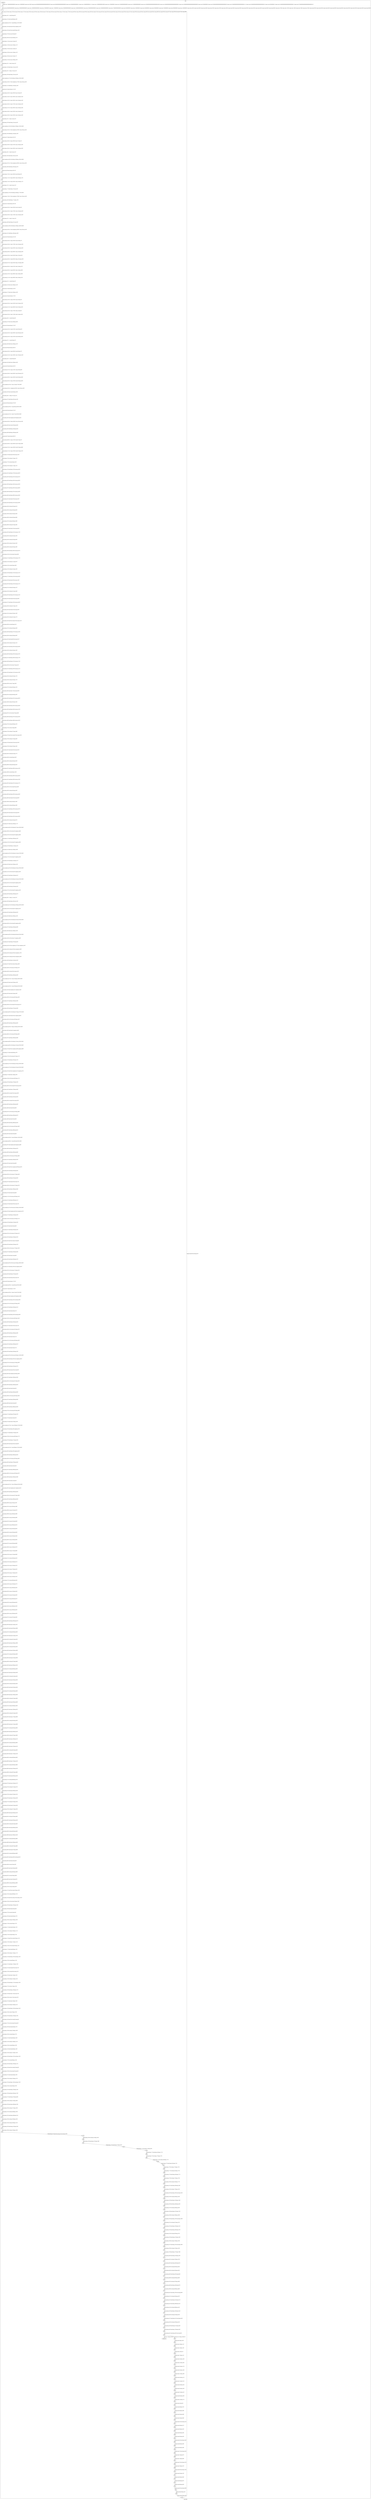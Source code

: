 digraph G {
label="Btor2XCFA";
subgraph cluster_0 {
label="main";
main_init[];
l1[];
l3[];
l4[];
l5[];
l6[];
l7[];
l8[];
l9[];
l10[];
l11[];
l12[];
l13[];
l14[];
l15[];
l16[];
l17[];
l18[];
l19[];
l20[];
l21[];
l22[];
l23[];
l24[];
l25[];
l26[];
l27[];
l28[];
l29[];
l30[];
l31[];
l32[];
l33[];
l34[];
l35[];
l36[];
l37[];
l38[];
l39[];
l40[];
l41[];
l42[];
l43[];
l44[];
l45[];
l46[];
l47[];
l48[];
l49[];
l50[];
l51[];
l52[];
l53[];
l54[];
l55[];
l56[];
l57[];
l58[];
l59[];
l60[];
l61[];
l62[];
l63[];
l64[];
l65[];
l66[];
l67[];
l68[];
l69[];
l70[];
l71[];
l72[];
l73[];
l74[];
l75[];
l76[];
l77[];
l78[];
l79[];
l80[];
l81[];
l82[];
l83[];
l84[];
l85[];
l86[];
l87[];
l88[];
l89[];
l90[];
l91[];
l92[];
l93[];
l94[];
l95[];
l96[];
l97[];
l98[];
l99[];
l100[];
l101[];
l102[];
l103[];
l104[];
l105[];
l106[];
l107[];
l108[];
l109[];
l110[];
l111[];
l112[];
l113[];
l114[];
l115[];
l116[];
l117[];
l118[];
l119[];
l120[];
l121[];
l122[];
l123[];
l124[];
l125[];
l126[];
l127[];
l128[];
l129[];
l130[];
l131[];
l132[];
l133[];
l134[];
l135[];
l136[];
l137[];
l138[];
l139[];
l140[];
l141[];
l142[];
l143[];
l144[];
l145[];
l146[];
l147[];
l148[];
l149[];
l150[];
l151[];
l152[];
l153[];
l154[];
l155[];
l156[];
l157[];
l158[];
l159[];
l160[];
l161[];
l162[];
l163[];
l164[];
l165[];
l166[];
l167[];
l168[];
l169[];
l170[];
l171[];
l172[];
l173[];
l174[];
l175[];
l176[];
l177[];
l178[];
l179[];
l180[];
l181[];
l182[];
l183[];
l184[];
l185[];
l186[];
l187[];
l188[];
l189[];
l190[];
l191[];
l192[];
l193[];
l194[];
l195[];
l196[];
l197[];
l198[];
l199[];
l200[];
l201[];
l202[];
l203[];
l204[];
l205[];
l206[];
l207[];
l208[];
l209[];
l210[];
l211[];
l212[];
l213[];
l214[];
l215[];
l216[];
l217[];
l218[];
l219[];
l220[];
l221[];
l222[];
l223[];
l224[];
l225[];
l226[];
l227[];
l228[];
l229[];
l230[];
l231[];
l232[];
l233[];
l234[];
l235[];
l236[];
l237[];
l238[];
l239[];
l240[];
l241[];
l242[];
l243[];
l244[];
l245[];
l246[];
l247[];
l248[];
l249[];
l250[];
l251[];
l252[];
l253[];
l254[];
l255[];
l256[];
l257[];
l258[];
l259[];
l260[];
l261[];
l262[];
l263[];
l264[];
l265[];
l266[];
l267[];
l268[];
l269[];
l270[];
l271[];
l272[];
l273[];
l274[];
l275[];
l276[];
l277[];
l278[];
l279[];
l280[];
l281[];
l282[];
l283[];
l284[];
l285[];
l286[];
l287[];
l288[];
l289[];
l290[];
l291[];
l292[];
l293[];
l294[];
l295[];
l296[];
l297[];
l298[];
l299[];
l300[];
l301[];
l302[];
l303[];
l304[];
l305[];
l306[];
l307[];
l308[];
l309[];
l310[];
l311[];
l312[];
l313[];
l314[];
l315[];
l316[];
l317[];
l318[];
l319[];
l320[];
l321[];
l322[];
l323[];
l324[];
l325[];
l326[];
l327[];
l328[];
l329[];
l330[];
l331[];
l332[];
l333[];
l334[];
l335[];
l336[];
l337[];
l338[];
l339[];
l340[];
l341[];
l342[];
l343[];
l344[];
l345[];
l346[];
l347[];
l348[];
l349[];
l350[];
l351[];
l352[];
l353[];
l354[];
l355[];
l356[];
l357[];
l358[];
l359[];
l360[];
l361[];
l362[];
l363[];
l364[];
l365[];
l366[];
l367[];
l368[];
l369[];
l370[];
l371[];
l372[];
l373[];
l374[];
l375[];
l376[];
l377[];
l378[];
l379[];
l380[];
l381[];
l382[];
l383[];
l384[];
l385[];
l386[];
l387[];
l388[];
l389[];
l390[];
l391[];
l392[];
l393[];
l394[];
l395[];
l396[];
l397[];
l398[];
l399[];
l400[];
l401[];
l402[];
l403[];
l404[];
l405[];
l406[];
l407[];
l408[];
l409[];
l410[];
l411[];
l412[];
l413[];
l414[];
l415[];
l416[];
l417[];
l418[];
l419[];
l420[];
l421[];
l422[];
l423[];
l424[];
l425[];
l426[];
l427[];
l428[];
l429[];
l430[];
l431[];
l432[];
l433[];
l434[];
l435[];
l436[];
l437[];
l438[];
l439[];
l440[];
l441[];
l442[];
l443[];
l444[];
l445[];
l446[];
l447[];
l448[];
l449[];
l450[];
l451[];
l452[];
l453[];
l454[];
l455[];
l456[];
l457[];
l458[];
l459[];
l460[];
l461[];
l462[];
l463[];
l464[];
l465[];
l466[];
l467[];
l468[];
l469[];
l470[];
l471[];
l472[];
l473[];
l474[];
l475[];
l476[];
l477[];
l478[];
l479[];
l480[];
l481[];
l482[];
l483[];
l484[];
l485[];
l486[];
l487[];
l488[];
l489[];
l490[];
l491[];
l492[];
l493[];
l494[];
l495[];
l496[];
l497[];
l498[];
l499[];
l500[];
l501[];
l502[];
l503[];
l504[];
l505[];
l506[];
l507[];
l508[];
l509[];
l510[];
l511[];
l512[];
l513[];
l514[];
l515[];
l516[];
l517[];
l518[];
l519[];
l520[];
l521[];
l522[];
l523[];
l524[];
l525[];
l526[];
l527[];
l528[];
l529[];
l530[];
l531[];
l532[];
l533[];
l534[];
l535[];
l536[];
l537[];
l538[];
l539[];
l540[];
l541[];
l542[];
l543[];
l544[];
l545[];
l546[];
l547[];
l548[];
l549[];
l550[];
l551[];
l552[];
l553[];
l554[];
l555[];
l556[];
l557[];
l558[];
l559[];
l560[];
l561[];
l562[];
l563[];
l564[];
l565[];
l566[];
l567[];
l568[];
l569[];
l570[];
l571[];
l572[];
l573[];
l574[];
l575[];
l576[];
l577[];
l578[];
l579[];
l580[];
l581[];
l582[];
l583[];
l584[];
l585[];
l586[];
l587[];
l588[];
l589[];
l590[];
l591[];
l592[];
l593[];
l594[];
l595[];
l596[];
l597[];
l598[];
l599[];
l600[];
l601[];
l602[];
l603[];
l604[];
l605[];
l606[];
l607[];
l608[];
l609[];
l610[];
l611[];
l612[];
l613[];
l614[];
l615[];
l616[];
l617[];
l618[];
l619[];
l620[];
l621[];
l622[];
l623[];
l624[];
l625[];
l626[];
l627[];
l628[];
l629[];
l630[];
l631[];
l632[];
l633[];
main_error[];
l634[];
l635[];
l636[];
l637[];
l638[];
l639[];
l640[];
l641[];
l642[];
l643[];
l644[];
l645[];
l646[];
l647[];
l648[];
l649[];
l650[];
l651[];
l652[];
l653[];
l654[];
l655[];
l656[];
l657[];
l658[];
l659[];
l660[];
l661[];
l662[];
l663[];
l664[];
l665[];
l666[];
l667[];
l668[];
l669[];
l670[];
l671[];
l672[];
l673[];
l674[];
l675[];
l676[];
l677[];
main_init -> l1 [label="[(assign const_7 #b0000000000000000),(assign const_14 #b00000000),(assign const_43 #b0),(assign const_98 #b00000000000000000000000000000100),(assign const_99 #b000000000000000000000000),(assign const_106 #b0000000000000011),(assign const_110 #b0000000000011111),(assign const_114 #b0000000000100000),(assign const_119 #b00000001),(assign const_124 #b0000000000000000),(assign const_131 #b0000000000000000),(assign const_133 #b00000000000000000000000000010000),(assign const_138 #b00000000000000000000000000000001),(assign const_139 #b00000000000000000000000000000000),(assign const_230 #b00000000),(assign const_255 #b00000000000000000000000000000010),(assign const_415 #b00000000000000000000000000011111),(assign const_423 #b00000000000000000000000000000101),(assign const_495 #b00000011),(assign const_514 #b00000000000000000000000000000011),(assign const_573 #b00000000000000000000000000000110)] "];
l3 -> l4 [label="[(havoc input_123),(havoc input_125),(havoc input_126),(havoc input_127),(havoc input_128),(havoc input_129),(havoc input_130),(havoc input_151),(havoc input_162),(havoc input_163),(havoc input_174),(havoc input_175),(havoc input_186),(havoc input_198),(havoc input_199),(havoc input_200),(havoc input_201),(havoc input_202),(havoc input_203),(havoc input_204),(havoc input_216),(havoc input_229),(havoc input_231),(havoc input_236),(havoc input_246),(havoc input_280),(havoc input_283),(havoc input_286),(havoc input_300),(havoc input_307),(havoc input_326),(havoc input_341),(havoc input_359)] "];
l4 -> l5 [label="[(assign binary_100 (++ const_99 state_33))] "];
l5 -> l6 [label="[(assign binary_101 (bvand const_98 binary_100))] "];
l6 -> l7 [label="[(assign comparison_102 (ite (= const_98 binary_101) #b1 #b0))] "];
l7 -> l8 [label="[(assign binary_103 (bvand state_46 (bvnot comparison_102)))] "];
l8 -> l9 [label="[(assign binary_104 (bvand (bvnot state_96) binary_103))] "];
l9 -> l10 [label="[(assign binary_107 (bvxor const_106 state_8))] "];
l10 -> l11 [label="[(assign binary_108 (bvxor const_106 binary_107))] "];
l11 -> l12 [label="[(assign binary_111 (bvxor const_110 state_10))] "];
l12 -> l13 [label="[(assign binary_112 (bvxor const_110 binary_111))] "];
l13 -> l14 [label="[(assign binary_115 (bvxor const_114 state_12))] "];
l14 -> l15 [label="[(assign binary_116 (bvxor const_114 binary_115))] "];
l15 -> l16 [label="[(assign binary_120 (bvxor const_119 state_17))] "];
l16 -> l17 [label="[(assign binary_121 (bvxor const_119 binary_120))] "];
l17 -> l18 [label="[(assign binary_132 (++ state_19 const_131))] "];
l18 -> l19 [label="[(assign binary_134 (bvashr binary_132 const_133))] "];
l19 -> l20 [label="[(assign binary_135 (++ binary_115 const_131))] "];
l20 -> l21 [label="[(assign binary_136 (bvashr binary_135 const_133))] "];
l21 -> l22 [label="[(assign comparison_137 (ite (bvule binary_136 binary_134) #b1 #b0))] "];
l22 -> l23 [label="[(assign ternary_140 (ite (= (bvnot comparison_137) #b1) const_138 const_139))] "];
l23 -> l24 [label="[(assign binary_141 (bvadd binary_134 ternary_140))] "];
l24 -> l25 [label="[(assign slice_142 (extract binary_141 0 16))] "];
l25 -> l26 [label="[(assign ternary_143 (ite (= input_130 #b1) slice_142 state_19))] "];
l26 -> l27 [label="[(assign ternary_144 (ite (= input_129 #b1) const_124 ternary_143))] "];
l27 -> l28 [label="[(assign ternary_145 (ite (= input_128 #b1) const_124 ternary_144))] "];
l28 -> l29 [label="[(assign ternary_146 (ite (= input_127 #b1) const_124 ternary_145))] "];
l29 -> l30 [label="[(assign ternary_147 (ite (= input_126 #b1) const_124 ternary_146))] "];
l30 -> l31 [label="[(assign ternary_148 (ite (= input_125 #b1) const_124 ternary_147))] "];
l31 -> l32 [label="[(assign ternary_149 (ite (= input_123 #b1) const_124 ternary_148))] "];
l32 -> l33 [label="[(assign binary_152 (++ state_21 const_131))] "];
l33 -> l34 [label="[(assign binary_153 (bvashr binary_152 const_133))] "];
l34 -> l35 [label="[(assign comparison_154 (ite (bvule binary_136 binary_153) #b1 #b0))] "];
l35 -> l36 [label="[(assign ternary_155 (ite (= (bvnot comparison_154) #b1) const_138 const_139))] "];
l36 -> l37 [label="[(assign binary_156 (bvadd binary_153 ternary_155))] "];
l37 -> l38 [label="[(assign slice_157 (extract binary_156 0 16))] "];
l38 -> l39 [label="[(assign ternary_158 (ite (= input_130 #b1) slice_157 state_21))] "];
l39 -> l40 [label="[(assign ternary_159 (ite (= input_151 #b1) const_124 ternary_158))] "];
l40 -> l41 [label="[(assign ternary_160 (ite (= input_126 #b1) const_124 ternary_159))] "];
l41 -> l42 [label="[(assign binary_164 (++ state_23 const_131))] "];
l42 -> l43 [label="[(assign binary_165 (bvashr binary_164 const_133))] "];
l43 -> l44 [label="[(assign comparison_166 (ite (bvule binary_136 binary_165) #b1 #b0))] "];
l44 -> l45 [label="[(assign ternary_167 (ite (= (bvnot comparison_166) #b1) const_138 const_139))] "];
l45 -> l46 [label="[(assign binary_168 (bvadd binary_165 ternary_167))] "];
l46 -> l47 [label="[(assign slice_169 (extract binary_168 0 16))] "];
l47 -> l48 [label="[(assign ternary_170 (ite (= input_130 #b1) slice_169 state_23))] "];
l48 -> l49 [label="[(assign ternary_171 (ite (= input_163 #b1) const_124 ternary_170))] "];
l49 -> l50 [label="[(assign ternary_172 (ite (= input_162 #b1) const_124 ternary_171))] "];
l50 -> l51 [label="[(assign binary_176 (++ state_25 const_131))] "];
l51 -> l52 [label="[(assign binary_177 (bvashr binary_176 const_133))] "];
l52 -> l53 [label="[(assign comparison_178 (ite (bvule binary_136 binary_177) #b1 #b0))] "];
l53 -> l54 [label="[(assign ternary_179 (ite (= (bvnot comparison_178) #b1) const_138 const_139))] "];
l54 -> l55 [label="[(assign binary_180 (bvadd binary_177 ternary_179))] "];
l55 -> l56 [label="[(assign slice_181 (extract binary_180 0 16))] "];
l56 -> l57 [label="[(assign ternary_182 (ite (= input_130 #b1) slice_181 state_25))] "];
l57 -> l58 [label="[(assign ternary_183 (ite (= input_175 #b1) const_124 ternary_182))] "];
l58 -> l59 [label="[(assign ternary_184 (ite (= input_174 #b1) const_124 ternary_183))] "];
l59 -> l60 [label="[(assign binary_187 (++ state_27 const_131))] "];
l60 -> l61 [label="[(assign binary_188 (bvashr binary_187 const_133))] "];
l61 -> l62 [label="[(assign comparison_189 (ite (bvule binary_136 binary_188) #b1 #b0))] "];
l62 -> l63 [label="[(assign ternary_190 (ite (= (bvnot comparison_189) #b1) const_138 const_139))] "];
l63 -> l64 [label="[(assign binary_191 (bvadd binary_188 ternary_190))] "];
l64 -> l65 [label="[(assign slice_192 (extract binary_191 0 16))] "];
l65 -> l66 [label="[(assign ternary_193 (ite (= input_130 #b1) slice_192 state_27))] "];
l66 -> l67 [label="[(assign ternary_194 (ite (= input_175 #b1) const_124 ternary_193))] "];
l67 -> l68 [label="[(assign ternary_195 (ite (= input_162 #b1) const_124 ternary_194))] "];
l68 -> l69 [label="[(assign ternary_196 (ite (= input_186 #b1) const_124 ternary_195))] "];
l69 -> l70 [label="[(assign ternary_205 (ite (= input_204 #b1) binary_120 state_29))] "];
l70 -> l71 [label="[(assign ternary_206 (ite (= input_203 #b1) binary_120 ternary_205))] "];
l71 -> l72 [label="[(assign ternary_207 (ite (= input_202 #b1) binary_120 ternary_206))] "];
l72 -> l73 [label="[(assign ternary_208 (ite (= input_201 #b1) state_15 ternary_207))] "];
l73 -> l74 [label="[(assign ternary_209 (ite (= input_200 #b1) state_15 ternary_208))] "];
l74 -> l75 [label="[(assign ternary_210 (ite (= input_199 #b1) state_15 ternary_209))] "];
l75 -> l76 [label="[(assign ternary_211 (ite (= input_198 #b1) state_15 ternary_210))] "];
l76 -> l77 [label="[(assign binary_213 (++ const_99 state_31))] "];
l77 -> l78 [label="[(assign binary_214 (bvsub const_138 binary_213))] "];
l78 -> l79 [label="[(assign slice_215 (extract binary_214 0 8))] "];
l79 -> l80 [label="[(assign binary_217 (bvand const_138 binary_100))] "];
l80 -> l81 [label="[(assign slice_218 (extract binary_217 0 8))] "];
l81 -> l82 [label="[(assign ternary_219 (ite (= input_216 #b1) slice_218 state_31))] "];
l82 -> l83 [label="[(assign ternary_220 (ite (= input_162 #b1) slice_215 ternary_219))] "];
l83 -> l84 [label="[(assign ternary_221 (ite (= input_186 #b1) slice_215 ternary_220))] "];
l84 -> l85 [label="[(assign ternary_223 (ite (= input_175 #b1) state_41 state_33))] "];
l85 -> l86 [label="[(assign ternary_224 (ite (= input_174 #b1) state_41 ternary_223))] "];
l86 -> l87 [label="[(assign binary_226 (++ const_99 state_35))] "];
l87 -> l88 [label="[(assign binary_227 (bvsub const_138 binary_226))] "];
l88 -> l89 [label="[(assign slice_228 (extract binary_227 0 8))] "];
l89 -> l90 [label="[(assign ternary_232 (ite (= input_231 #b1) const_230 state_35))] "];
l90 -> l91 [label="[(assign ternary_233 (ite (= input_229 #b1) const_230 ternary_232))] "];
l91 -> l92 [label="[(assign ternary_234 (ite (= input_123 #b1) slice_228 ternary_233))] "];
l92 -> l93 [label="[(assign binary_237 (++ const_99 state_37))] "];
l93 -> l94 [label="[(assign binary_238 (bvadd const_138 binary_237))] "];
l94 -> l95 [label="[(assign slice_239 (extract binary_238 0 8))] "];
l95 -> l96 [label="[(assign ternary_240 (ite (= input_236 #b1) slice_239 state_37))] "];
l96 -> l97 [label="[(assign ternary_241 (ite (= input_129 #b1) const_119 ternary_240))] "];
l97 -> l98 [label="[(assign binary_243 (++ const_99 state_39))] "];
l98 -> l99 [label="[(assign binary_244 (bvadd const_138 binary_243))] "];
l99 -> l100 [label="[(assign slice_245 (extract binary_244 0 8))] "];
l100 -> l101 [label="[(assign ternary_247 (ite (= input_151 #b1) const_230 state_39))] "];
l101 -> l102 [label="[(assign ternary_248 (ite (= input_246 #b1) const_230 ternary_247))] "];
l102 -> l103 [label="[(assign ternary_249 (ite (= input_126 #b1) slice_245 ternary_248))] "];
l103 -> l104 [label="[(assign ternary_250 (ite (= input_125 #b1) slice_245 ternary_249))] "];
l104 -> l105 [label="[(assign comparison_252 (ite (= const_119 state_37) #b1 #b0))] "];
l105 -> l106 [label="[(assign ternary_253 (ite (= comparison_252 #b1) const_138 const_139))] "];
l106 -> l107 [label="[(assign binary_254 (bvmul const_98 ternary_253))] "];
l107 -> l108 [label="[(assign binary_256 (++ binary_107 const_131))] "];
l108 -> l109 [label="[(assign binary_257 (bvashr binary_256 const_133))] "];
l109 -> l110 [label="[(assign slice_258 (extract binary_257 8 32))] "];
l110 -> l111 [label="[(assign comparison_259 (ite (= const_99 slice_258) #b1 #b0))] "];
l111 -> l112 [label="[(assign slice_260 (extract binary_257 0 8))] "];
l112 -> l113 [label="[(assign comparison_261 (ite (= state_37 slice_260) #b1 #b0))] "];
l113 -> l114 [label="[(assign binary_262 (bvand comparison_259 comparison_261))] "];
l114 -> l115 [label="[(assign ternary_263 (ite (= binary_262 #b1) const_138 const_139))] "];
l115 -> l116 [label="[(assign binary_264 (bvmul const_255 ternary_263))] "];
l116 -> l117 [label="[(assign binary_265 (bvadd binary_254 binary_264))] "];
l117 -> l118 [label="[(assign binary_266 (bvadd binary_265 binary_226))] "];
l118 -> l119 [label="[(assign slice_267 (extract binary_266 0 8))] "];
l119 -> l120 [label="[(assign ternary_268 (ite (= input_151 #b1) slice_267 state_41))] "];
l120 -> l121 [label="[(assign ternary_269 (ite (= input_246 #b1) slice_267 ternary_268))] "];
l121 -> l122 [label="[(assign ternary_270 (ite (= input_126 #b1) slice_267 ternary_269))] "];
l122 -> l123 [label="[(assign ternary_271 (ite (= input_125 #b1) slice_267 ternary_270))] "];
l123 -> l124 [label="[(assign binary_274 (bvand state_46 (bvnot input_216)))] "];
l124 -> l125 [label="[(assign binary_275 (bvor binary_274 input_175))] "];
l125 -> l126 [label="[(assign binary_277 (bvor state_48 input_216))] "];
l126 -> l127 [label="[(assign binary_278 (bvor binary_277 input_174))] "];
l127 -> l128 [label="[(assign binary_279 (bvand binary_278 (bvnot input_163)))] "];
l128 -> l129 [label="[(assign binary_281 (bvand binary_279 (bvnot input_280)))] "];
l129 -> l130 [label="[(assign binary_282 (bvand binary_281 (bvnot input_201)))] "];
l130 -> l131 [label="[(assign binary_284 (bvand binary_282 (bvnot input_283)))] "];
l131 -> l132 [label="[(assign binary_285 (bvand binary_284 (bvnot input_200)))] "];
l132 -> l133 [label="[(assign binary_287 (bvand binary_285 (bvnot input_286)))] "];
l133 -> l134 [label="[(assign binary_288 (bvand binary_287 (bvnot input_199)))] "];
l134 -> l135 [label="[(assign binary_289 (bvand binary_288 (bvnot input_198)))] "];
l135 -> l136 [label="[(assign binary_291 (bvand state_50 (bvnot input_162)))] "];
l136 -> l137 [label="[(assign binary_292 (bvand binary_291 (bvnot input_186)))] "];
l137 -> l138 [label="[(assign binary_293 (bvor binary_292 input_201))] "];
l138 -> l139 [label="[(assign binary_294 (bvor binary_293 input_283))] "];
l139 -> l140 [label="[(assign binary_295 (bvor binary_294 input_200))] "];
l140 -> l141 [label="[(assign binary_296 (bvor binary_295 input_286))] "];
l141 -> l142 [label="[(assign binary_297 (bvor binary_296 input_199))] "];
l142 -> l143 [label="[(assign binary_298 (bvor binary_297 input_198))] "];
l143 -> l144 [label="[(assign binary_301 (bvand state_52 (bvnot input_300)))] "];
l144 -> l145 [label="[(assign binary_302 (bvand binary_301 (bvnot input_174)))] "];
l145 -> l146 [label="[(assign binary_303 (bvor binary_302 input_163))] "];
l146 -> l147 [label="[(assign binary_304 (bvor binary_303 input_280))] "];
l147 -> l148 [label="[(assign binary_305 (bvor binary_304 input_162))] "];
l148 -> l149 [label="[(assign binary_306 (bvor binary_305 input_186))] "];
l149 -> l150 [label="[(assign binary_308 (bvand binary_306 (bvnot input_307)))] "];
l150 -> l151 [label="[(assign binary_310 (bvor (bvnot state_54) input_300))] "];
l151 -> l152 [label="[(assign binary_311 (bvand binary_310 (bvnot input_175)))] "];
l152 -> l153 [label="[(assign binary_312 (bvor binary_311 input_307))] "];
l153 -> l154 [label="[(assign binary_314 (bvor state_56 input_236))] "];
l154 -> l155 [label="[(assign binary_315 (bvor binary_314 input_129))] "];
l155 -> l156 [label="[(assign binary_316 (bvand binary_315 (bvnot input_151)))] "];
l156 -> l157 [label="[(assign binary_317 (bvand binary_316 (bvnot input_246)))] "];
l157 -> l158 [label="[(assign binary_319 (bvand state_58 (bvnot input_128)))] "];
l158 -> l159 [label="[(assign binary_320 (bvand binary_319 (bvnot input_127)))] "];
l159 -> l160 [label="[(assign binary_321 (bvor binary_320 input_151))] "];
l160 -> l161 [label="[(assign binary_322 (bvor binary_321 input_246))] "];
l161 -> l162 [label="[(assign binary_323 (bvand binary_322 (bvnot input_123)))] "];
l162 -> l163 [label="[(assign binary_325 (bvand state_60 (bvnot input_236)))] "];
l163 -> l164 [label="[(assign binary_327 (bvand binary_325 (bvnot input_326)))] "];
l164 -> l165 [label="[(assign binary_328 (bvor binary_327 input_123))] "];
l165 -> l166 [label="[(assign binary_330 (bvand state_62 (bvnot input_229)))] "];
l166 -> l167 [label="[(assign binary_331 (bvor binary_330 input_128))] "];
l167 -> l168 [label="[(assign binary_332 (bvor binary_331 input_127))] "];
l168 -> l169 [label="[(assign binary_334 (bvand (bvnot state_64) (bvnot input_231)))] "];
l169 -> l170 [label="[(assign binary_336 (bvor state_66 input_231))] "];
l170 -> l171 [label="[(assign binary_337 (bvor binary_336 input_229))] "];
l171 -> l172 [label="[(assign binary_338 (bvand binary_337 (bvnot input_129)))] "];
l172 -> l173 [label="[(assign binary_339 (bvor binary_338 input_326))] "];
l173 -> l174 [label="[(assign binary_342 (bvand state_68 (bvnot input_341)))] "];
l174 -> l175 [label="[(assign binary_343 (bvor binary_342 input_151))] "];
l175 -> l176 [label="[(assign binary_344 (bvand binary_343 (bvnot input_246)))] "];
l176 -> l177 [label="[(assign binary_345 (bvor binary_344 input_126))] "];
l177 -> l178 [label="[(assign binary_346 (bvand binary_345 (bvnot input_125)))] "];
l178 -> l179 [label="[(assign binary_347 (bvand binary_346 (bvnot input_175)))] "];
l179 -> l180 [label="[(assign binary_348 (bvand binary_347 (bvnot input_174)))] "];
l180 -> l181 [label="[(assign binary_350 (bvor (bvnot state_70) input_341))] "];
l181 -> l182 [label="[(assign binary_351 (bvand binary_350 (bvnot input_151)))] "];
l182 -> l183 [label="[(assign binary_352 (bvand binary_351 (bvnot input_126)))] "];
l183 -> l184 [label="[(assign binary_353 (bvor binary_352 input_175))] "];
l184 -> l185 [label="[(assign binary_354 (bvor binary_353 input_174))] "];
l185 -> l186 [label="[(assign binary_356 (bvor state_72 input_246))] "];
l186 -> l187 [label="[(assign binary_357 (bvor binary_356 input_125))] "];
l187 -> l188 [label="[(assign binary_360 (bvand state_74 (bvnot input_359)))] "];
l188 -> l189 [label="[(assign binary_361 (bvor binary_360 input_163))] "];
l189 -> l190 [label="[(assign binary_362 (bvand binary_361 (bvnot input_280)))] "];
l190 -> l191 [label="[(assign binary_363 (bvor binary_362 input_162))] "];
l191 -> l192 [label="[(assign binary_364 (bvand binary_363 (bvnot input_186)))] "];
l192 -> l193 [label="[(assign binary_365 (bvand binary_364 (bvnot input_123)))] "];
l193 -> l194 [label="[(assign binary_367 (bvor (bvnot state_76) input_359))] "];
l194 -> l195 [label="[(assign binary_368 (bvand binary_367 (bvnot input_163)))] "];
l195 -> l196 [label="[(assign binary_369 (bvand binary_368 (bvnot input_162)))] "];
l196 -> l197 [label="[(assign binary_370 (bvor binary_369 input_123))] "];
l197 -> l198 [label="[(assign binary_372 (bvor state_78 input_280))] "];
l198 -> l199 [label="[(assign binary_373 (bvor binary_372 input_186))] "];
l199 -> l200 [label="[(assign binary_375 (bvand (bvnot state_80) (bvnot input_204)))] "];
l200 -> l201 [label="[(assign binary_376 (bvor binary_375 input_326))] "];
l201 -> l202 [label="[(assign binary_378 (bvand state_82 (bvnot input_203)))] "];
l202 -> l203 [label="[(assign binary_379 (bvor binary_378 input_128))] "];
l203 -> l204 [label="[(assign binary_381 (bvand state_84 (bvnot input_202)))] "];
l204 -> l205 [label="[(assign binary_382 (bvor binary_381 input_127))] "];
l205 -> l206 [label="[(assign binary_384 (bvor state_86 input_204))] "];
l206 -> l207 [label="[(assign binary_385 (bvor binary_384 input_203))] "];
l207 -> l208 [label="[(assign binary_386 (bvor binary_385 input_202))] "];
l208 -> l209 [label="[(assign binary_387 (bvand binary_386 (bvnot input_129)))] "];
l209 -> l210 [label="[(assign binary_389 (bvor state_88 input_129))] "];
l210 -> l211 [label="[(assign binary_390 (bvand binary_389 (bvnot input_326)))] "];
l211 -> l212 [label="[(assign binary_391 (bvand binary_390 (bvnot input_128)))] "];
l212 -> l213 [label="[(assign binary_392 (bvand binary_391 (bvnot input_127)))] "];
l213 -> l214 [label="[(assign binary_394 (bvor (bvnot state_90) input_283))] "];
l214 -> l215 [label="[(assign binary_395 (bvor binary_394 input_200))] "];
l215 -> l216 [label="[(assign binary_396 (bvand binary_395 (bvnot input_199)))] "];
l216 -> l217 [label="[(assign binary_398 (bvand state_92 (bvnot input_283)))] "];
l217 -> l218 [label="[(assign binary_399 (bvor binary_398 input_199))] "];
l218 -> l219 [label="[(assign binary_400 (bvor binary_399 input_198))] "];
l219 -> l220 [label="[(assign binary_401 (bvand binary_400 (bvnot input_307)))] "];
l220 -> l221 [label="[(assign binary_403 (bvand state_94 (bvnot input_200)))] "];
l221 -> l222 [label="[(assign binary_404 (bvand binary_403 (bvnot input_198)))] "];
l222 -> l223 [label="[(assign binary_405 (bvor binary_404 input_307))] "];
l223 -> l224 [label="[(assign binary_407 (bvadd const_138 binary_177))] "];
l224 -> l225 [label="[(assign comparison_408 (ite (bvule binary_407 const_139) #b1 #b0))] "];
l225 -> l226 [label="[(assign binary_409 (bvor (bvnot state_46) comparison_408))] "];
l226 -> l227 [label="[(assign binary_410 (bvor (bvnot state_48) comparison_408))] "];
l227 -> l228 [label="[(assign binary_411 (bvand binary_409 binary_410))] "];
l228 -> l229 [label="[(assign binary_412 (bvor (bvnot state_50) comparison_408))] "];
l229 -> l230 [label="[(assign binary_413 (bvand binary_411 binary_412))] "];
l230 -> l231 [label="[(assign binary_414 (bvadd const_138 binary_188))] "];
l231 -> l232 [label="[(assign comparison_416 (ite (bvule binary_414 const_415) #b1 #b0))] "];
l232 -> l233 [label="[(assign binary_417 (bvor (bvnot state_52) comparison_416))] "];
l233 -> l234 [label="[(assign binary_418 (bvand binary_413 binary_417))] "];
l234 -> l235 [label="[(assign binary_419 (bvadd const_138 binary_134))] "];
l235 -> l236 [label="[(assign comparison_420 (ite (bvule binary_419 const_139) #b1 #b0))] "];
l236 -> l237 [label="[(assign binary_421 (bvor (bvnot state_56) comparison_420))] "];
l237 -> l238 [label="[(assign binary_422 (bvand binary_418 binary_421))] "];
l238 -> l239 [label="[(assign comparison_424 (ite (bvule binary_419 const_423) #b1 #b0))] "];
l239 -> l240 [label="[(assign binary_425 (bvor (bvnot state_58) comparison_424))] "];
l240 -> l241 [label="[(assign binary_426 (bvand binary_422 binary_425))] "];
l241 -> l242 [label="[(assign binary_427 (bvor (bvnot state_60) comparison_420))] "];
l242 -> l243 [label="[(assign binary_428 (bvand binary_426 binary_427))] "];
l243 -> l244 [label="[(assign binary_429 (++ binary_111 const_131))] "];
l244 -> l245 [label="[(assign binary_430 (bvashr binary_429 const_133))] "];
l245 -> l246 [label="[(assign comparison_431 (ite (bvule binary_419 binary_430) #b1 #b0))] "];
l246 -> l247 [label="[(assign binary_432 (bvor (bvnot state_62) comparison_431))] "];
l247 -> l248 [label="[(assign binary_433 (bvand binary_428 binary_432))] "];
l248 -> l249 [label="[(assign binary_434 (bvadd const_138 binary_153))] "];
l249 -> l250 [label="[(assign comparison_435 (ite (bvule binary_434 const_255) #b1 #b0))] "];
l250 -> l251 [label="[(assign binary_436 (bvor (bvnot state_68) comparison_435))] "];
l251 -> l252 [label="[(assign binary_437 (bvand binary_433 binary_436))] "];
l252 -> l253 [label="[(assign binary_438 (bvadd const_138 binary_165))] "];
l253 -> l254 [label="[(assign comparison_439 (ite (bvule binary_438 const_255) #b1 #b0))] "];
l254 -> l255 [label="[(assign binary_440 (bvor (bvnot state_74) comparison_439))] "];
l255 -> l256 [label="[(assign binary_441 (bvand binary_437 binary_440))] "];
l256 -> l257 [label="[(assign binary_442 (bvor (bvnot comparison_137) (bvnot comparison_154)))] "];
l257 -> l258 [label="[(assign binary_443 (bvor binary_442 (bvnot comparison_166)))] "];
l258 -> l259 [label="[(assign binary_444 (bvor binary_443 (bvnot comparison_178)))] "];
l259 -> l260 [label="[(assign binary_445 (bvor binary_444 (bvnot comparison_189)))] "];
l260 -> l261 [label="[(assign binary_446 (bvand binary_441 binary_445))] "];
l261 -> l262 [label="[(assign binary_447 (bvand (bvnot state_44) binary_446))] "];
l262 -> l263 [label="[(assign binary_448 (bvor (bvnot input_130) binary_447))] "];
l263 -> l264 [label="[(assign binary_449 (bvor state_46 (bvnot input_216)))] "];
l264 -> l265 [label="[(assign binary_450 (bvand binary_448 binary_449))] "];
l265 -> l266 [label="[(assign comparison_451 (ite (= const_415 binary_188) #b1 #b0))] "];
l266 -> l267 [label="[(assign binary_452 (bvand const_255 binary_100))] "];
l267 -> l268 [label="[(assign comparison_453 (ite (= const_255 binary_452) #b1 #b0))] "];
l268 -> l269 [label="[(assign binary_454 (bvand comparison_451 comparison_453))] "];
l269 -> l270 [label="[(assign binary_455 (bvand state_52 binary_454))] "];
l270 -> l271 [label="[(assign binary_456 (bvor (bvnot input_300) binary_455))] "];
l271 -> l272 [label="[(assign binary_457 (bvand binary_450 binary_456))] "];
l272 -> l273 [label="[(assign binary_458 (bvor (bvnot state_64) (bvnot input_231)))] "];
l273 -> l274 [label="[(assign binary_459 (bvand binary_457 binary_458))] "];
l274 -> l275 [label="[(assign comparison_460 (ite (bvule binary_257 binary_237) #b1 #b0))] "];
l275 -> l276 [label="[(assign binary_461 (bvand state_60 (bvnot comparison_460)))] "];
l276 -> l277 [label="[(assign binary_462 (bvor (bvnot input_236) binary_461))] "];
l277 -> l278 [label="[(assign binary_463 (bvand binary_459 binary_462))] "];
l278 -> l279 [label="[(assign comparison_464 (ite (= binary_134 binary_430) #b1 #b0))] "];
l279 -> l280 [label="[(assign binary_465 (bvand state_62 comparison_464))] "];
l280 -> l281 [label="[(assign binary_466 (bvor (bvnot input_229) binary_465))] "];
l281 -> l282 [label="[(assign binary_467 (bvand binary_463 binary_466))] "];
l282 -> l283 [label="[(assign comparison_468 (ite (bvule binary_153 const_139) #b1 #b0))] "];
l283 -> l284 [label="[(assign comparison_469 (ite (bvule binary_153 const_255) #b1 #b0))] "];
l284 -> l285 [label="[(assign binary_470 (bvand (bvnot comparison_468) comparison_469))] "];
l285 -> l286 [label="[(assign binary_471 (bvand state_68 binary_470))] "];
l286 -> l287 [label="[(assign binary_472 (bvor (bvnot input_341) binary_471))] "];
l287 -> l288 [label="[(assign binary_473 (bvand binary_467 binary_472))] "];
l288 -> l289 [label="[(assign comparison_474 (ite (bvule binary_165 const_139) #b1 #b0))] "];
l289 -> l290 [label="[(assign comparison_475 (ite (bvule binary_165 const_255) #b1 #b0))] "];
l290 -> l291 [label="[(assign binary_476 (bvand (bvnot comparison_474) comparison_475))] "];
l291 -> l292 [label="[(assign binary_477 (bvand state_74 binary_476))] "];
l292 -> l293 [label="[(assign binary_478 (bvor (bvnot input_359) binary_477))] "];
l293 -> l294 [label="[(assign binary_479 (bvand binary_473 binary_478))] "];
l294 -> l295 [label="[(assign binary_480 (bvor (bvnot state_80) (bvnot input_204)))] "];
l295 -> l296 [label="[(assign binary_481 (bvand binary_479 binary_480))] "];
l296 -> l297 [label="[(assign binary_482 (bvor state_82 (bvnot input_203)))] "];
l297 -> l298 [label="[(assign binary_483 (bvand binary_481 binary_482))] "];
l298 -> l299 [label="[(assign binary_484 (bvor state_84 (bvnot input_202)))] "];
l299 -> l300 [label="[(assign binary_485 (bvand binary_483 binary_484))] "];
l300 -> l301 [label="[(assign binary_486 (bvand state_66 state_86))] "];
l301 -> l302 [label="[(assign binary_487 (bvor (bvnot input_129) binary_486))] "];
l302 -> l303 [label="[(assign binary_488 (bvand binary_485 binary_487))] "];
l303 -> l304 [label="[(assign binary_489 (bvand state_60 state_88))] "];
l304 -> l305 [label="[(assign binary_490 (bvand binary_489 binary_262))] "];
l305 -> l306 [label="[(assign binary_491 (bvor (bvnot input_326) binary_490))] "];
l306 -> l307 [label="[(assign binary_492 (bvand binary_488 binary_491))] "];
l307 -> l308 [label="[(assign binary_493 (bvand state_58 state_88))] "];
l308 -> l309 [label="[(assign comparison_494 (ite (= const_423 binary_134) #b1 #b0))] "];
l309 -> l310 [label="[(assign comparison_496 (ite (= const_495 state_39) #b1 #b0))] "];
l310 -> l311 [label="[(assign binary_497 (bvand comparison_494 comparison_496))] "];
l311 -> l312 [label="[(assign binary_498 (bvand binary_262 binary_497))] "];
l312 -> l313 [label="[(assign binary_499 (bvand binary_493 binary_498))] "];
l313 -> l314 [label="[(assign binary_500 (bvor (bvnot input_128) binary_499))] "];
l314 -> l315 [label="[(assign binary_501 (bvand binary_492 binary_500))] "];
l315 -> l316 [label="[(assign binary_502 (bvand state_58 state_88))] "];
l316 -> l317 [label="[(assign binary_503 (bvand (bvnot comparison_460) binary_497))] "];
l317 -> l318 [label="[(assign binary_504 (bvand binary_502 binary_503))] "];
l318 -> l319 [label="[(assign binary_505 (bvor (bvnot input_127) binary_504))] "];
l319 -> l320 [label="[(assign binary_506 (bvand binary_501 binary_505))] "];
l320 -> l321 [label="[(assign binary_507 (bvand state_56 (bvnot state_70)))] "];
l321 -> l322 [label="[(assign binary_508 (bvor (bvnot input_151) binary_507))] "];
l322 -> l323 [label="[(assign binary_509 (bvand binary_506 binary_508))] "];
l323 -> l324 [label="[(assign binary_510 (bvand state_56 state_68))] "];
l324 -> l325 [label="[(assign binary_511 (bvor (bvnot input_246) binary_510))] "];
l325 -> l326 [label="[(assign binary_512 (bvand binary_509 binary_511))] "];
l326 -> l327 [label="[(assign binary_513 (bvand state_58 (bvnot state_70)))] "];
l327 -> l328 [label="[(assign comparison_515 (ite (bvule const_514 binary_243) #b1 #b0))] "];
l328 -> l329 [label="[(assign binary_516 (bvand comparison_494 (bvnot comparison_515)))] "];
l329 -> l330 [label="[(assign binary_517 (bvand binary_513 binary_516))] "];
l330 -> l331 [label="[(assign binary_518 (bvor (bvnot input_126) binary_517))] "];
l331 -> l332 [label="[(assign binary_519 (bvand binary_512 binary_518))] "];
l332 -> l333 [label="[(assign binary_520 (bvand state_58 state_68))] "];
l333 -> l334 [label="[(assign binary_521 (bvand binary_520 binary_516))] "];
l334 -> l335 [label="[(assign binary_522 (bvor (bvnot input_125) binary_521))] "];
l335 -> l336 [label="[(assign binary_523 (bvand binary_519 binary_522))] "];
l336 -> l337 [label="[(assign binary_524 (bvand (bvnot state_54) state_68))] "];
l337 -> l338 [label="[(assign binary_525 (bvand binary_524 binary_470))] "];
l338 -> l339 [label="[(assign binary_526 (bvor (bvnot input_175) binary_525))] "];
l339 -> l340 [label="[(assign binary_527 (bvand binary_523 binary_526))] "];
l340 -> l341 [label="[(assign binary_528 (bvand state_52 state_68))] "];
l341 -> l342 [label="[(assign binary_529 (bvand binary_528 binary_470))] "];
l342 -> l343 [label="[(assign comparison_530 (ite (bvule const_415 binary_188) #b1 #b0))] "];
l343 -> l344 [label="[(assign binary_531 (bvand binary_529 (bvnot comparison_530)))] "];
l344 -> l345 [label="[(assign binary_532 (bvor (bvnot input_174) binary_531))] "];
l345 -> l346 [label="[(assign binary_533 (bvand binary_527 binary_532))] "];
l346 -> l347 [label="[(assign binary_534 (bvand state_48 (bvnot state_76)))] "];
l347 -> l348 [label="[(assign slice_535 (extract binary_217 8 32))] "];
l348 -> l349 [label="[(assign comparison_536 (ite (= const_99 slice_535) #b1 #b0))] "];
l349 -> l350 [label="[(assign slice_537 (extract binary_217 0 8))] "];
l350 -> l351 [label="[(assign comparison_538 (ite (= state_31 slice_537) #b1 #b0))] "];
l351 -> l352 [label="[(assign binary_539 (bvand comparison_536 comparison_538))] "];
l352 -> l353 [label="[(assign binary_540 (bvand binary_534 (bvnot binary_539)))] "];
l353 -> l354 [label="[(assign binary_541 (bvor (bvnot input_163) binary_540))] "];
l354 -> l355 [label="[(assign binary_542 (bvand binary_533 binary_541))] "];
l355 -> l356 [label="[(assign binary_543 (bvand state_48 state_74))] "];
l356 -> l357 [label="[(assign binary_544 (bvand binary_543 (bvnot binary_539)))] "];
l357 -> l358 [label="[(assign binary_545 (bvor (bvnot input_280) binary_544))] "];
l358 -> l359 [label="[(assign binary_546 (bvand binary_542 binary_545))] "];
l359 -> l360 [label="[(assign binary_547 (bvand state_50 (bvnot state_76)))] "];
l360 -> l361 [label="[(assign binary_548 (bvor (bvnot input_162) binary_547))] "];
l361 -> l362 [label="[(assign binary_549 (bvand binary_546 binary_548))] "];
l362 -> l363 [label="[(assign binary_550 (bvand state_50 state_74))] "];
l363 -> l364 [label="[(assign binary_551 (bvor (bvnot input_186) binary_550))] "];
l364 -> l365 [label="[(assign binary_552 (bvand binary_549 binary_551))] "];
l365 -> l366 [label="[(assign binary_553 (bvand state_58 state_74))] "];
l366 -> l367 [label="[(assign binary_554 (bvand binary_553 binary_476))] "];
l367 -> l368 [label="[(assign comparison_555 (ite (bvule const_423 binary_134) #b1 #b0))] "];
l368 -> l369 [label="[(assign binary_556 (bvand binary_554 (bvnot comparison_555)))] "];
l369 -> l370 [label="[(assign binary_557 (bvor (bvnot input_123) binary_556))] "];
l370 -> l371 [label="[(assign binary_558 (bvand binary_552 binary_557))] "];
l371 -> l372 [label="[(assign binary_559 (bvand state_48 (bvnot state_90)))] "];
l372 -> l373 [label="[(assign binary_560 (bvand comparison_453 binary_539))] "];
l373 -> l374 [label="[(assign binary_561 (bvand binary_559 binary_560))] "];
l374 -> l375 [label="[(assign binary_562 (bvor (bvnot input_201) binary_561))] "];
l375 -> l376 [label="[(assign binary_563 (bvand binary_558 binary_562))] "];
l376 -> l377 [label="[(assign binary_564 (bvand state_48 state_92))] "];
l377 -> l378 [label="[(assign binary_565 (bvand binary_564 binary_560))] "];
l378 -> l379 [label="[(assign binary_566 (bvor (bvnot input_283) binary_565))] "];
l379 -> l380 [label="[(assign binary_567 (bvand binary_563 binary_566))] "];
l380 -> l381 [label="[(assign binary_568 (bvand state_48 state_94))] "];
l381 -> l382 [label="[(assign binary_569 (bvand binary_568 binary_560))] "];
l382 -> l383 [label="[(assign binary_570 (bvor (bvnot input_200) binary_569))] "];
l383 -> l384 [label="[(assign binary_571 (bvand binary_567 binary_570))] "];
l384 -> l385 [label="[(assign binary_572 (bvand state_48 state_92))] "];
l385 -> l386 [label="[(assign binary_574 (bvand const_573 binary_100))] "];
l386 -> l387 [label="[(assign comparison_575 (ite (= const_139 binary_574) #b1 #b0))] "];
l387 -> l388 [label="[(assign binary_576 (bvand binary_539 comparison_575))] "];
l388 -> l389 [label="[(assign binary_577 (bvand binary_572 binary_576))] "];
l389 -> l390 [label="[(assign binary_578 (bvor (bvnot input_286) binary_577))] "];
l390 -> l391 [label="[(assign binary_579 (bvand binary_571 binary_578))] "];
l391 -> l392 [label="[(assign binary_580 (bvand state_48 (bvnot state_90)))] "];
l392 -> l393 [label="[(assign comparison_581 (ite (= const_98 binary_574) #b1 #b0))] "];
l393 -> l394 [label="[(assign binary_582 (bvand binary_539 comparison_581))] "];
l394 -> l395 [label="[(assign binary_583 (bvand binary_580 binary_582))] "];
l395 -> l396 [label="[(assign binary_584 (bvor (bvnot input_199) binary_583))] "];
l396 -> l397 [label="[(assign binary_585 (bvand binary_579 binary_584))] "];
l397 -> l398 [label="[(assign binary_586 (bvand state_48 state_94))] "];
l398 -> l399 [label="[(assign binary_587 (bvand binary_586 binary_582))] "];
l399 -> l400 [label="[(assign binary_588 (bvor (bvnot input_198) binary_587))] "];
l400 -> l401 [label="[(assign binary_589 (bvand binary_585 binary_588))] "];
l401 -> l402 [label="[(assign binary_590 (bvand state_52 state_92))] "];
l402 -> l403 [label="[(assign comparison_591 (ite (= const_139 binary_452) #b1 #b0))] "];
l403 -> l404 [label="[(assign binary_592 (bvand comparison_451 comparison_591))] "];
l404 -> l405 [label="[(assign binary_593 (bvand binary_590 binary_592))] "];
l405 -> l406 [label="[(assign binary_594 (bvor (bvnot input_307) binary_593))] "];
l406 -> l407 [label="[(assign binary_595 (bvand binary_589 binary_594))] "];
l407 -> l408 [label="[(assign binary_596 (bvor input_130 input_216))] "];
l408 -> l409 [label="[(assign binary_597 (bvor input_300 binary_596))] "];
l409 -> l410 [label="[(assign binary_598 (bvor input_231 binary_597))] "];
l410 -> l411 [label="[(assign binary_599 (bvor input_236 binary_598))] "];
l411 -> l412 [label="[(assign binary_600 (bvor input_229 binary_599))] "];
l412 -> l413 [label="[(assign binary_601 (bvor input_341 binary_600))] "];
l413 -> l414 [label="[(assign binary_602 (bvor input_359 binary_601))] "];
l414 -> l415 [label="[(assign binary_603 (bvor input_204 binary_602))] "];
l415 -> l416 [label="[(assign binary_604 (bvor input_203 binary_603))] "];
l416 -> l417 [label="[(assign binary_605 (bvor input_202 binary_604))] "];
l417 -> l418 [label="[(assign binary_606 (bvor input_129 binary_605))] "];
l418 -> l419 [label="[(assign binary_607 (bvor input_326 binary_606))] "];
l419 -> l420 [label="[(assign binary_608 (bvor input_128 binary_607))] "];
l420 -> l421 [label="[(assign binary_609 (bvor input_127 binary_608))] "];
l421 -> l422 [label="[(assign binary_610 (bvor input_151 binary_609))] "];
l422 -> l423 [label="[(assign binary_611 (bvor input_246 binary_610))] "];
l423 -> l424 [label="[(assign binary_612 (bvor input_126 binary_611))] "];
l424 -> l425 [label="[(assign binary_613 (bvor input_125 binary_612))] "];
l425 -> l426 [label="[(assign binary_614 (bvor input_175 binary_613))] "];
l426 -> l427 [label="[(assign binary_615 (bvor input_174 binary_614))] "];
l427 -> l428 [label="[(assign binary_616 (bvor input_163 binary_615))] "];
l428 -> l429 [label="[(assign binary_617 (bvor input_280 binary_616))] "];
l429 -> l430 [label="[(assign binary_618 (bvor input_162 binary_617))] "];
l430 -> l431 [label="[(assign binary_619 (bvor input_186 binary_618))] "];
l431 -> l432 [label="[(assign binary_620 (bvor input_123 binary_619))] "];
l432 -> l433 [label="[(assign binary_621 (bvor input_201 binary_620))] "];
l433 -> l434 [label="[(assign binary_622 (bvor input_283 binary_621))] "];
l434 -> l435 [label="[(assign binary_623 (bvor input_200 binary_622))] "];
l435 -> l436 [label="[(assign binary_624 (bvor input_286 binary_623))] "];
l436 -> l437 [label="[(assign binary_625 (bvor input_199 binary_624))] "];
l437 -> l438 [label="[(assign binary_626 (bvor input_198 binary_625))] "];
l438 -> l439 [label="[(assign binary_627 (bvor input_307 binary_626))] "];
l439 -> l440 [label="[(assign binary_628 (bvand binary_595 binary_627))] "];
l440 -> l441 [label="[(assign binary_629 (bvand input_130 input_216))] "];
l441 -> l442 [label="[(assign binary_630 (bvand input_300 binary_596))] "];
l442 -> l443 [label="[(assign binary_631 (bvor binary_629 binary_630))] "];
l443 -> l444 [label="[(assign binary_632 (bvand input_231 binary_597))] "];
l444 -> l445 [label="[(assign binary_633 (bvor binary_631 binary_632))] "];
l445 -> l446 [label="[(assign binary_634 (bvand input_236 binary_598))] "];
l446 -> l447 [label="[(assign binary_635 (bvor binary_633 binary_634))] "];
l447 -> l448 [label="[(assign binary_636 (bvand input_229 binary_599))] "];
l448 -> l449 [label="[(assign binary_637 (bvor binary_635 binary_636))] "];
l449 -> l450 [label="[(assign binary_638 (bvand input_341 binary_600))] "];
l450 -> l451 [label="[(assign binary_639 (bvor binary_637 binary_638))] "];
l451 -> l452 [label="[(assign binary_640 (bvand input_359 binary_601))] "];
l452 -> l453 [label="[(assign binary_641 (bvor binary_639 binary_640))] "];
l453 -> l454 [label="[(assign binary_642 (bvand input_204 binary_602))] "];
l454 -> l455 [label="[(assign binary_643 (bvor binary_641 binary_642))] "];
l455 -> l456 [label="[(assign binary_644 (bvand input_203 binary_603))] "];
l456 -> l457 [label="[(assign binary_645 (bvor binary_643 binary_644))] "];
l457 -> l458 [label="[(assign binary_646 (bvand input_202 binary_604))] "];
l458 -> l459 [label="[(assign binary_647 (bvor binary_645 binary_646))] "];
l459 -> l460 [label="[(assign binary_648 (bvand input_129 binary_605))] "];
l460 -> l461 [label="[(assign binary_649 (bvor binary_647 binary_648))] "];
l461 -> l462 [label="[(assign binary_650 (bvand input_326 binary_606))] "];
l462 -> l463 [label="[(assign binary_651 (bvor binary_649 binary_650))] "];
l463 -> l464 [label="[(assign binary_652 (bvand input_128 binary_607))] "];
l464 -> l465 [label="[(assign binary_653 (bvor binary_651 binary_652))] "];
l465 -> l466 [label="[(assign binary_654 (bvand input_127 binary_608))] "];
l466 -> l467 [label="[(assign binary_655 (bvor binary_653 binary_654))] "];
l467 -> l468 [label="[(assign binary_656 (bvand input_151 binary_609))] "];
l468 -> l469 [label="[(assign binary_657 (bvor binary_655 binary_656))] "];
l469 -> l470 [label="[(assign binary_658 (bvand input_246 binary_610))] "];
l470 -> l471 [label="[(assign binary_659 (bvor binary_657 binary_658))] "];
l471 -> l472 [label="[(assign binary_660 (bvand input_126 binary_611))] "];
l472 -> l473 [label="[(assign binary_661 (bvor binary_659 binary_660))] "];
l473 -> l474 [label="[(assign binary_662 (bvand input_125 binary_612))] "];
l474 -> l475 [label="[(assign binary_663 (bvor binary_661 binary_662))] "];
l475 -> l476 [label="[(assign binary_664 (bvand input_175 binary_613))] "];
l476 -> l477 [label="[(assign binary_665 (bvor binary_663 binary_664))] "];
l477 -> l478 [label="[(assign binary_666 (bvand input_174 binary_614))] "];
l478 -> l479 [label="[(assign binary_667 (bvor binary_665 binary_666))] "];
l479 -> l480 [label="[(assign binary_668 (bvand input_163 binary_615))] "];
l480 -> l481 [label="[(assign binary_669 (bvor binary_667 binary_668))] "];
l481 -> l482 [label="[(assign binary_670 (bvand input_280 binary_616))] "];
l482 -> l483 [label="[(assign binary_671 (bvor binary_669 binary_670))] "];
l483 -> l484 [label="[(assign binary_672 (bvand input_162 binary_617))] "];
l484 -> l485 [label="[(assign binary_673 (bvor binary_671 binary_672))] "];
l485 -> l486 [label="[(assign binary_674 (bvand input_186 binary_618))] "];
l486 -> l487 [label="[(assign binary_675 (bvor binary_673 binary_674))] "];
l487 -> l488 [label="[(assign binary_676 (bvand input_123 binary_619))] "];
l488 -> l489 [label="[(assign binary_677 (bvor binary_675 binary_676))] "];
l489 -> l490 [label="[(assign binary_678 (bvand input_201 binary_620))] "];
l490 -> l491 [label="[(assign binary_679 (bvor binary_677 binary_678))] "];
l491 -> l492 [label="[(assign binary_680 (bvand input_283 binary_621))] "];
l492 -> l493 [label="[(assign binary_681 (bvor binary_679 binary_680))] "];
l493 -> l494 [label="[(assign binary_682 (bvand input_200 binary_622))] "];
l494 -> l495 [label="[(assign binary_683 (bvor binary_681 binary_682))] "];
l495 -> l496 [label="[(assign binary_684 (bvand input_286 binary_623))] "];
l496 -> l497 [label="[(assign binary_685 (bvor binary_683 binary_684))] "];
l497 -> l498 [label="[(assign binary_686 (bvand input_199 binary_624))] "];
l498 -> l499 [label="[(assign binary_687 (bvor binary_685 binary_686))] "];
l499 -> l500 [label="[(assign binary_688 (bvand input_198 binary_625))] "];
l500 -> l501 [label="[(assign binary_689 (bvor binary_687 binary_688))] "];
l501 -> l502 [label="[(assign binary_690 (bvand input_307 binary_626))] "];
l502 -> l503 [label="[(assign binary_691 (bvor binary_689 binary_690))] "];
l503 -> l504 [label="[(assign binary_692 (bvand binary_628 (bvnot binary_691)))] "];
l504 -> l505 [label="[(assign binary_693 (bvand state_46 state_48))] "];
l505 -> l506 [label="[(assign binary_694 (bvor state_46 state_48))] "];
l506 -> l507 [label="[(assign binary_695 (bvand state_50 binary_694))] "];
l507 -> l508 [label="[(assign binary_696 (bvor binary_693 binary_695))] "];
l508 -> l509 [label="[(assign binary_697 (bvor state_50 binary_694))] "];
l509 -> l510 [label="[(assign binary_698 (bvand state_52 binary_697))] "];
l510 -> l511 [label="[(assign binary_699 (bvor binary_696 binary_698))] "];
l511 -> l512 [label="[(assign binary_700 (bvor state_52 binary_697))] "];
l512 -> l513 [label="[(assign binary_701 (bvand (bvnot state_54) binary_700))] "];
l513 -> l514 [label="[(assign binary_702 (bvor binary_699 binary_701))] "];
l514 -> l515 [label="[(assign binary_703 (bvand (bvnot state_44) (bvnot binary_702)))] "];
l515 -> l516 [label="[(assign binary_704 (bvor (bvnot state_54) binary_700))] "];
l516 -> l517 [label="[(assign binary_705 (bvand binary_703 binary_704))] "];
l517 -> l518 [label="[(assign binary_706 (bvand state_56 state_58))] "];
l518 -> l519 [label="[(assign binary_707 (bvor state_56 state_58))] "];
l519 -> l520 [label="[(assign binary_708 (bvand state_60 binary_707))] "];
l520 -> l521 [label="[(assign binary_709 (bvor binary_706 binary_708))] "];
l521 -> l522 [label="[(assign binary_710 (bvor state_60 binary_707))] "];
l522 -> l523 [label="[(assign binary_711 (bvand state_62 binary_710))] "];
l523 -> l524 [label="[(assign binary_712 (bvor binary_709 binary_711))] "];
l524 -> l525 [label="[(assign binary_713 (bvor state_62 binary_710))] "];
l525 -> l526 [label="[(assign binary_714 (bvand (bvnot state_64) binary_713))] "];
l526 -> l527 [label="[(assign binary_715 (bvor binary_712 binary_714))] "];
l527 -> l528 [label="[(assign binary_716 (bvor (bvnot state_64) binary_713))] "];
l528 -> l529 [label="[(assign binary_717 (bvand state_66 binary_716))] "];
l529 -> l530 [label="[(assign binary_718 (bvor binary_715 binary_717))] "];
l530 -> l531 [label="[(assign binary_719 (bvand binary_705 (bvnot binary_718)))] "];
l531 -> l532 [label="[(assign binary_720 (bvor state_66 binary_716))] "];
l532 -> l533 [label="[(assign binary_721 (bvand binary_719 binary_720))] "];
l533 -> l534 [label="[(assign binary_722 (bvand state_68 (bvnot state_70)))] "];
l534 -> l535 [label="[(assign binary_723 (bvor state_68 (bvnot state_70)))] "];
l535 -> l536 [label="[(assign binary_724 (bvand state_72 binary_723))] "];
l536 -> l537 [label="[(assign binary_725 (bvor binary_722 binary_724))] "];
l537 -> l538 [label="[(assign binary_726 (bvand binary_721 (bvnot binary_725)))] "];
l538 -> l539 [label="[(assign binary_727 (bvor state_72 binary_723))] "];
l539 -> l540 [label="[(assign binary_728 (bvand binary_726 binary_727))] "];
l540 -> l541 [label="[(assign binary_729 (bvand state_74 (bvnot state_76)))] "];
l541 -> l542 [label="[(assign binary_730 (bvor state_74 (bvnot state_76)))] "];
l542 -> l543 [label="[(assign binary_731 (bvand state_78 binary_730))] "];
l543 -> l544 [label="[(assign binary_732 (bvor binary_729 binary_731))] "];
l544 -> l545 [label="[(assign binary_733 (bvand binary_728 (bvnot binary_732)))] "];
l545 -> l546 [label="[(assign binary_734 (bvor state_78 binary_730))] "];
l546 -> l547 [label="[(assign binary_735 (bvand binary_733 binary_734))] "];
l547 -> l548 [label="[(assign binary_736 (bvand (bvnot state_80) state_82))] "];
l548 -> l549 [label="[(assign binary_737 (bvor (bvnot state_80) state_82))] "];
l549 -> l550 [label="[(assign binary_738 (bvand state_84 binary_737))] "];
l550 -> l551 [label="[(assign binary_739 (bvor binary_736 binary_738))] "];
l551 -> l552 [label="[(assign binary_740 (bvor state_84 binary_737))] "];
l552 -> l553 [label="[(assign binary_741 (bvand state_86 binary_740))] "];
l553 -> l554 [label="[(assign binary_742 (bvor binary_739 binary_741))] "];
l554 -> l555 [label="[(assign binary_743 (bvor state_86 binary_740))] "];
l555 -> l556 [label="[(assign binary_744 (bvand state_88 binary_743))] "];
l556 -> l557 [label="[(assign binary_745 (bvor binary_742 binary_744))] "];
l557 -> l558 [label="[(assign binary_746 (bvand binary_735 (bvnot binary_745)))] "];
l558 -> l559 [label="[(assign binary_747 (bvor state_88 binary_743))] "];
l559 -> l560 [label="[(assign binary_748 (bvand binary_746 binary_747))] "];
l560 -> l561 [label="[(assign binary_749 (bvand (bvnot state_90) state_92))] "];
l561 -> l562 [label="[(assign binary_750 (bvor (bvnot state_90) state_92))] "];
l562 -> l563 [label="[(assign binary_751 (bvand state_94 binary_750))] "];
l563 -> l564 [label="[(assign binary_752 (bvor binary_749 binary_751))] "];
l564 -> l565 [label="[(assign binary_753 (bvand binary_748 (bvnot binary_752)))] "];
l565 -> l566 [label="[(assign binary_754 (bvor state_94 binary_750))] "];
l566 -> l567 [label="[(assign binary_755 (bvand binary_753 binary_754))] "];
l567 -> l568 [label="[(assign binary_756 (bvand binary_692 binary_755))] "];
l568 -> l569 [label="[(assign binary_757 (bvand binary_275 binary_289))] "];
l569 -> l570 [label="[(assign binary_758 (bvor binary_275 binary_289))] "];
l570 -> l571 [label="[(assign binary_759 (bvand binary_298 binary_758))] "];
l571 -> l572 [label="[(assign binary_760 (bvor binary_757 binary_759))] "];
l572 -> l573 [label="[(assign binary_761 (bvor binary_298 binary_758))] "];
l573 -> l574 [label="[(assign binary_762 (bvand binary_308 binary_761))] "];
l574 -> l575 [label="[(assign binary_763 (bvor binary_760 binary_762))] "];
l575 -> l576 [label="[(assign binary_764 (bvor binary_308 binary_761))] "];
l576 -> l577 [label="[(assign binary_765 (bvand binary_312 binary_764))] "];
l577 -> l578 [label="[(assign binary_766 (bvor binary_763 binary_765))] "];
l578 -> l579 [label="[(assign binary_767 (bvand (bvnot state_44) (bvnot binary_766)))] "];
l579 -> l580 [label="[(assign binary_768 (bvor binary_312 binary_764))] "];
l580 -> l581 [label="[(assign binary_769 (bvand binary_767 binary_768))] "];
l581 -> l582 [label="[(assign binary_770 (bvand binary_317 binary_323))] "];
l582 -> l583 [label="[(assign binary_771 (bvor binary_317 binary_323))] "];
l583 -> l584 [label="[(assign binary_772 (bvand binary_328 binary_771))] "];
l584 -> l585 [label="[(assign binary_773 (bvor binary_770 binary_772))] "];
l585 -> l586 [label="[(assign binary_774 (bvor binary_328 binary_771))] "];
l586 -> l587 [label="[(assign binary_775 (bvand binary_332 binary_774))] "];
l587 -> l588 [label="[(assign binary_776 (bvor binary_773 binary_775))] "];
l588 -> l589 [label="[(assign binary_777 (bvor binary_332 binary_774))] "];
l589 -> l590 [label="[(assign binary_778 (bvand binary_334 binary_777))] "];
l590 -> l591 [label="[(assign binary_779 (bvor binary_776 binary_778))] "];
l591 -> l592 [label="[(assign binary_780 (bvor binary_334 binary_777))] "];
l592 -> l593 [label="[(assign binary_781 (bvand binary_339 binary_780))] "];
l593 -> l594 [label="[(assign binary_782 (bvor binary_779 binary_781))] "];
l594 -> l595 [label="[(assign binary_783 (bvand binary_769 (bvnot binary_782)))] "];
l595 -> l596 [label="[(assign binary_784 (bvor binary_339 binary_780))] "];
l596 -> l597 [label="[(assign binary_785 (bvand binary_783 binary_784))] "];
l597 -> l598 [label="[(assign binary_786 (bvand binary_348 binary_354))] "];
l598 -> l599 [label="[(assign binary_787 (bvor binary_348 binary_354))] "];
l599 -> l600 [label="[(assign binary_788 (bvand binary_357 binary_787))] "];
l600 -> l601 [label="[(assign binary_789 (bvor binary_786 binary_788))] "];
l601 -> l602 [label="[(assign binary_790 (bvand binary_785 (bvnot binary_789)))] "];
l602 -> l603 [label="[(assign binary_791 (bvor binary_357 binary_787))] "];
l603 -> l604 [label="[(assign binary_792 (bvand binary_790 binary_791))] "];
l604 -> l605 [label="[(assign binary_793 (bvand binary_365 binary_370))] "];
l605 -> l606 [label="[(assign binary_794 (bvor binary_365 binary_370))] "];
l606 -> l607 [label="[(assign binary_795 (bvand binary_373 binary_794))] "];
l607 -> l608 [label="[(assign binary_796 (bvor binary_793 binary_795))] "];
l608 -> l609 [label="[(assign binary_797 (bvand binary_792 (bvnot binary_796)))] "];
l609 -> l610 [label="[(assign binary_798 (bvor binary_373 binary_794))] "];
l610 -> l611 [label="[(assign binary_799 (bvand binary_797 binary_798))] "];
l611 -> l612 [label="[(assign binary_800 (bvand binary_376 binary_379))] "];
l612 -> l613 [label="[(assign binary_801 (bvor binary_376 binary_379))] "];
l613 -> l614 [label="[(assign binary_802 (bvand binary_382 binary_801))] "];
l614 -> l615 [label="[(assign binary_803 (bvor binary_800 binary_802))] "];
l615 -> l616 [label="[(assign binary_804 (bvor binary_382 binary_801))] "];
l616 -> l617 [label="[(assign binary_805 (bvand binary_387 binary_804))] "];
l617 -> l618 [label="[(assign binary_806 (bvor binary_803 binary_805))] "];
l618 -> l619 [label="[(assign binary_807 (bvor binary_387 binary_804))] "];
l619 -> l620 [label="[(assign binary_808 (bvand binary_392 binary_807))] "];
l620 -> l621 [label="[(assign binary_809 (bvor binary_806 binary_808))] "];
l621 -> l622 [label="[(assign binary_810 (bvand binary_799 (bvnot binary_809)))] "];
l622 -> l623 [label="[(assign binary_811 (bvor binary_392 binary_807))] "];
l623 -> l624 [label="[(assign binary_812 (bvand binary_810 binary_811))] "];
l624 -> l625 [label="[(assign binary_813 (bvand binary_396 binary_401))] "];
l625 -> l626 [label="[(assign binary_814 (bvor binary_396 binary_401))] "];
l626 -> l627 [label="[(assign binary_815 (bvand binary_405 binary_814))] "];
l627 -> l628 [label="[(assign binary_816 (bvor binary_813 binary_815))] "];
l628 -> l629 [label="[(assign binary_817 (bvand binary_812 (bvnot binary_816)))] "];
l629 -> l630 [label="[(assign binary_818 (bvor binary_405 binary_814))] "];
l630 -> l631 [label="[(assign binary_819 (bvand binary_817 binary_818))] "];
l631 -> l632 [label="[(assign binary_820 (bvand binary_756 binary_819))] "];
l632 -> l633 [label="[(assign binary_821 (bvand binary_820 (bvnot state_96)))] "];
l633 -> main_error [label="[(assume (= binary_104 #b1))] "];
l633 -> l634 [label="[(assume (not (= binary_104 #b1)))] "];
l634 -> l635 [label="[(assign state_8 binary_108)] "];
l635 -> l636 [label="[(assign state_10 binary_112)] "];
l636 -> l637 [label="[(assign state_12 binary_116)] "];
l637 -> l638 [label="[(assign state_15 state_15)] "];
l638 -> l639 [label="[(assign state_17 binary_121)] "];
l639 -> l640 [label="[(assign state_19 ternary_149)] "];
l640 -> l641 [label="[(assign state_21 ternary_160)] "];
l641 -> l642 [label="[(assign state_23 ternary_172)] "];
l642 -> l643 [label="[(assign state_25 ternary_184)] "];
l643 -> l644 [label="[(assign state_27 ternary_196)] "];
l644 -> l645 [label="[(assign state_29 ternary_211)] "];
l645 -> l646 [label="[(assign state_31 ternary_221)] "];
l646 -> l647 [label="[(assign state_33 ternary_224)] "];
l647 -> l648 [label="[(assign state_35 ternary_234)] "];
l648 -> l649 [label="[(assign state_37 ternary_241)] "];
l649 -> l650 [label="[(assign state_39 ternary_250)] "];
l650 -> l651 [label="[(assign state_41 ternary_271)] "];
l651 -> l652 [label="[(assign state_44 state_44)] "];
l652 -> l653 [label="[(assign state_46 binary_275)] "];
l653 -> l654 [label="[(assign state_48 binary_289)] "];
l654 -> l655 [label="[(assign state_50 binary_298)] "];
l655 -> l656 [label="[(assign state_52 binary_308)] "];
l656 -> l657 [label="[(assign state_54 (bvnot binary_312))] "];
l657 -> l658 [label="[(assign state_56 binary_317)] "];
l658 -> l659 [label="[(assign state_58 binary_323)] "];
l659 -> l660 [label="[(assign state_60 binary_328)] "];
l660 -> l661 [label="[(assign state_62 binary_332)] "];
l661 -> l662 [label="[(assign state_64 (bvnot binary_334))] "];
l662 -> l663 [label="[(assign state_66 binary_339)] "];
l663 -> l664 [label="[(assign state_68 binary_348)] "];
l664 -> l665 [label="[(assign state_70 (bvnot binary_354))] "];
l665 -> l666 [label="[(assign state_72 binary_357)] "];
l666 -> l667 [label="[(assign state_74 binary_365)] "];
l667 -> l668 [label="[(assign state_76 (bvnot binary_370))] "];
l668 -> l669 [label="[(assign state_78 binary_373)] "];
l669 -> l670 [label="[(assign state_80 (bvnot binary_376))] "];
l670 -> l671 [label="[(assign state_82 binary_379)] "];
l671 -> l672 [label="[(assign state_84 binary_382)] "];
l672 -> l673 [label="[(assign state_86 binary_387)] "];
l673 -> l674 [label="[(assign state_88 binary_392)] "];
l674 -> l675 [label="[(assign state_90 (bvnot binary_396))] "];
l675 -> l676 [label="[(assign state_92 binary_401)] "];
l676 -> l677 [label="[(assign state_94 binary_405)] "];
l677 -> l3 [label="[(assign state_96 (bvnot binary_821))] "];
l1 -> l3 [label="[(assign state_8 #b0000000000000000),(assign state_10 #b0000000000000000),(assign state_12 #b0000000000000000),(assign state_15 #b00000000),(assign state_17 #b00000000),(assign state_19 #b0000000000000000),(assign state_21 #b0000000000000000),(assign state_23 #b0000000000000000),(assign state_25 #b0000000000000000),(assign state_27 #b0000000000000000),(assign state_29 #b00000000),(assign state_31 #b00000000),(assign state_33 #b00000000),(assign state_35 #b00000000),(assign state_37 #b00000000),(assign state_39 #b00000000),(assign state_41 #b00000000),(assign state_44 #b0),(assign state_46 #b0),(assign state_48 #b0),(assign state_50 #b0),(assign state_52 #b0),(assign state_54 #b0),(assign state_56 #b0),(assign state_58 #b0),(assign state_60 #b0),(assign state_62 #b0),(assign state_64 #b0),(assign state_66 #b0),(assign state_68 #b0),(assign state_70 #b0),(assign state_72 #b0),(assign state_74 #b0),(assign state_76 #b0),(assign state_78 #b0),(assign state_80 #b0),(assign state_82 #b0),(assign state_84 #b0),(assign state_86 #b0),(assign state_88 #b0),(assign state_90 #b0),(assign state_92 #b0),(assign state_94 #b0),(assign state_96 #b0)] "];

}
}
